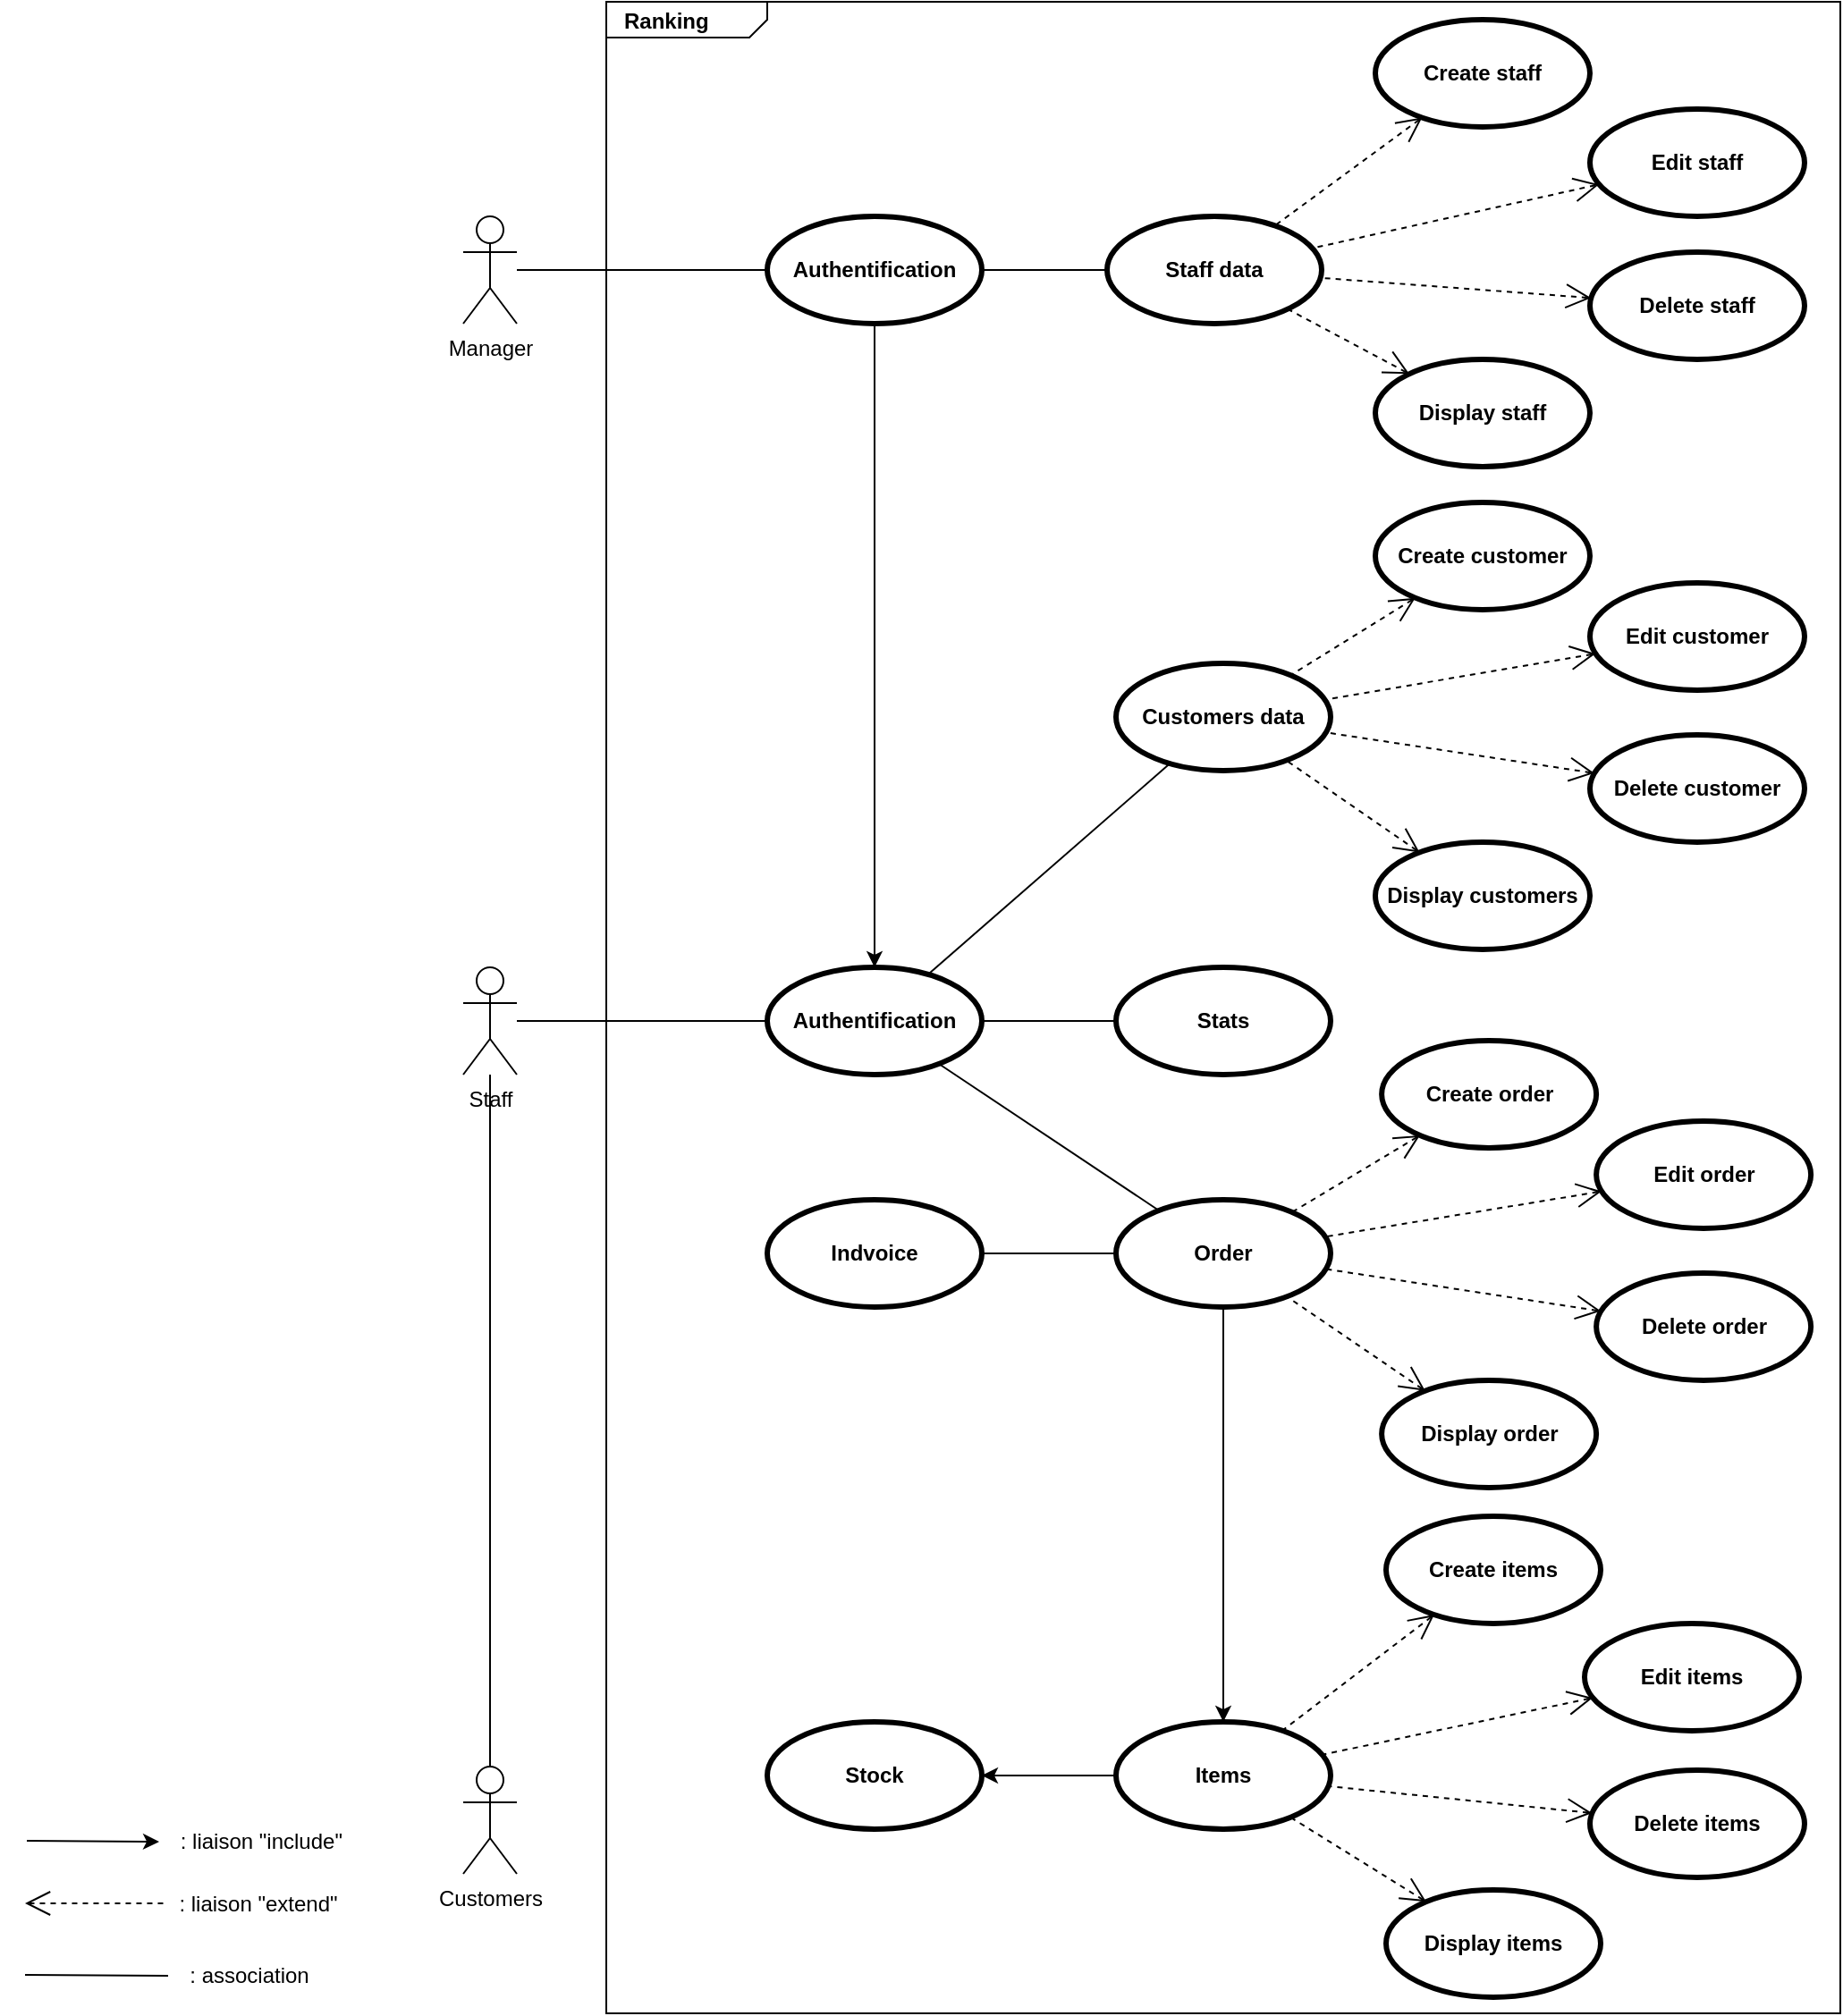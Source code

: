 <mxfile version="20.3.0" type="device" pages="5"><diagram id="yw_2JOUN2sELRxpjQE1k" name="Diag use case"><mxGraphModel dx="2048" dy="764" grid="0" gridSize="10" guides="1" tooltips="1" connect="1" arrows="1" fold="1" page="1" pageScale="1" pageWidth="827" pageHeight="1169" math="0" shadow="0"><root><mxCell id="0"/><mxCell id="1" parent="0"/><mxCell id="QHNm_jBr3AyCsfNkTOBc-62" value="&lt;p style=&quot;margin:0px;margin-top:4px;margin-left:10px;text-align:left;&quot;&gt;&lt;b&gt;Ranking&lt;/b&gt;&lt;/p&gt;" style="html=1;shape=mxgraph.sysml.package;html=1;overflow=fill;whiteSpace=wrap;fillColor=none;" parent="1" vertex="1"><mxGeometry x="120" y="40" width="690" height="1125" as="geometry"/></mxCell><mxCell id="3awYt7qKahZpabFdS9xT-6" value="Staff" style="shape=umlActor;html=1;verticalLabelPosition=bottom;verticalAlign=top;align=center;fillColor=none;" parent="1" vertex="1"><mxGeometry x="40" y="580" width="30" height="60" as="geometry"/></mxCell><mxCell id="3awYt7qKahZpabFdS9xT-10" value="Customers data" style="shape=ellipse;html=1;strokeWidth=3;fontStyle=1;whiteSpace=wrap;align=center;perimeter=ellipsePerimeter;fillColor=none;" parent="1" vertex="1"><mxGeometry x="405" y="410" width="120" height="60" as="geometry"/></mxCell><mxCell id="3awYt7qKahZpabFdS9xT-11" value="Order" style="shape=ellipse;html=1;strokeWidth=3;fontStyle=1;whiteSpace=wrap;align=center;perimeter=ellipsePerimeter;fillColor=none;" parent="1" vertex="1"><mxGeometry x="405" y="710" width="120" height="60" as="geometry"/></mxCell><mxCell id="GmJ6NvU2K9QCvQzde59w-1" value="Items" style="shape=ellipse;html=1;strokeWidth=3;fontStyle=1;whiteSpace=wrap;align=center;perimeter=ellipsePerimeter;fillColor=none;" parent="1" vertex="1"><mxGeometry x="405" y="1002" width="120" height="60" as="geometry"/></mxCell><mxCell id="GmJ6NvU2K9QCvQzde59w-2" value="Stock" style="shape=ellipse;html=1;strokeWidth=3;fontStyle=1;whiteSpace=wrap;align=center;perimeter=ellipsePerimeter;fillColor=none;" parent="1" vertex="1"><mxGeometry x="210" y="1002" width="120" height="60" as="geometry"/></mxCell><mxCell id="QHNm_jBr3AyCsfNkTOBc-1" value="Stats" style="shape=ellipse;html=1;strokeWidth=3;fontStyle=1;whiteSpace=wrap;align=center;perimeter=ellipsePerimeter;fillColor=none;" parent="1" vertex="1"><mxGeometry x="405" y="580" width="120" height="60" as="geometry"/></mxCell><mxCell id="QHNm_jBr3AyCsfNkTOBc-3" value="Edit customer" style="shape=ellipse;html=1;strokeWidth=3;fontStyle=1;whiteSpace=wrap;align=center;perimeter=ellipsePerimeter;fillColor=none;" parent="1" vertex="1"><mxGeometry x="670" y="365" width="120" height="60" as="geometry"/></mxCell><mxCell id="QHNm_jBr3AyCsfNkTOBc-4" value="Delete customer" style="shape=ellipse;html=1;strokeWidth=3;fontStyle=1;whiteSpace=wrap;align=center;perimeter=ellipsePerimeter;fillColor=none;" parent="1" vertex="1"><mxGeometry x="670" y="450" width="120" height="60" as="geometry"/></mxCell><mxCell id="QHNm_jBr3AyCsfNkTOBc-5" value="Display customers" style="shape=ellipse;html=1;strokeWidth=3;fontStyle=1;whiteSpace=wrap;align=center;perimeter=ellipsePerimeter;fillColor=none;" parent="1" vertex="1"><mxGeometry x="550" y="510" width="120" height="60" as="geometry"/></mxCell><mxCell id="QHNm_jBr3AyCsfNkTOBc-6" value="Create customer" style="shape=ellipse;html=1;strokeWidth=3;fontStyle=1;whiteSpace=wrap;align=center;perimeter=ellipsePerimeter;fillColor=none;" parent="1" vertex="1"><mxGeometry x="550" y="320" width="120" height="60" as="geometry"/></mxCell><mxCell id="QHNm_jBr3AyCsfNkTOBc-29" value="Delete staff" style="shape=ellipse;html=1;strokeWidth=3;fontStyle=1;whiteSpace=wrap;align=center;perimeter=ellipsePerimeter;fillColor=none;" parent="1" vertex="1"><mxGeometry x="670" y="180" width="120" height="60" as="geometry"/></mxCell><mxCell id="QHNm_jBr3AyCsfNkTOBc-30" value="Display staff" style="shape=ellipse;html=1;strokeWidth=3;fontStyle=1;whiteSpace=wrap;align=center;perimeter=ellipsePerimeter;fillColor=none;" parent="1" vertex="1"><mxGeometry x="550" y="240" width="120" height="60" as="geometry"/></mxCell><mxCell id="QHNm_jBr3AyCsfNkTOBc-36" value="Create staff" style="shape=ellipse;html=1;strokeWidth=3;fontStyle=1;whiteSpace=wrap;align=center;perimeter=ellipsePerimeter;fillColor=none;" parent="1" vertex="1"><mxGeometry x="550" y="50" width="120" height="60" as="geometry"/></mxCell><mxCell id="QHNm_jBr3AyCsfNkTOBc-37" value="Edit staff" style="shape=ellipse;html=1;strokeWidth=3;fontStyle=1;whiteSpace=wrap;align=center;perimeter=ellipsePerimeter;fillColor=none;" parent="1" vertex="1"><mxGeometry x="670" y="100" width="120" height="60" as="geometry"/></mxCell><mxCell id="QHNm_jBr3AyCsfNkTOBc-63" value="Customers" style="shape=umlActor;html=1;verticalLabelPosition=bottom;verticalAlign=top;align=center;fillColor=none;" parent="1" vertex="1"><mxGeometry x="40" y="1027" width="30" height="60" as="geometry"/></mxCell><mxCell id="QHNm_jBr3AyCsfNkTOBc-64" value="Manager" style="shape=umlActor;html=1;verticalLabelPosition=bottom;verticalAlign=top;align=center;fillColor=none;" parent="1" vertex="1"><mxGeometry x="40" y="160" width="30" height="60" as="geometry"/></mxCell><mxCell id="QHNm_jBr3AyCsfNkTOBc-70" value="&amp;nbsp;: liaison &quot;include&quot;" style="text;html=1;align=center;verticalAlign=middle;resizable=0;points=[];autosize=1;strokeColor=none;fillColor=none;" parent="1" vertex="1"><mxGeometry x="-135" y="1054" width="120" height="30" as="geometry"/></mxCell><mxCell id="QHNm_jBr3AyCsfNkTOBc-72" value=": liaison &quot;extend&quot;" style="text;html=1;align=center;verticalAlign=middle;resizable=0;points=[];autosize=1;strokeColor=none;fillColor=none;" parent="1" vertex="1"><mxGeometry x="-130" y="1089" width="110" height="30" as="geometry"/></mxCell><mxCell id="QHNm_jBr3AyCsfNkTOBc-74" value=": association" style="text;html=1;align=center;verticalAlign=middle;resizable=0;points=[];autosize=1;strokeColor=none;fillColor=none;" parent="1" vertex="1"><mxGeometry x="-125" y="1129" width="90" height="30" as="geometry"/></mxCell><mxCell id="QHNm_jBr3AyCsfNkTOBc-76" value="" style="edgeStyle=none;html=1;endArrow=none;verticalAlign=bottom;rounded=0;entryX=0.5;entryY=0;entryDx=0;entryDy=0;entryPerimeter=0;" parent="1" source="3awYt7qKahZpabFdS9xT-6" target="QHNm_jBr3AyCsfNkTOBc-63" edge="1"><mxGeometry width="160" relative="1" as="geometry"><mxPoint x="280" y="670" as="sourcePoint"/><mxPoint x="440" y="670" as="targetPoint"/></mxGeometry></mxCell><mxCell id="dh_8f2TWzx4MQD5-rCmJ-61" value="Staff data" style="shape=ellipse;html=1;strokeWidth=3;fontStyle=1;whiteSpace=wrap;align=center;perimeter=ellipsePerimeter;fillColor=none;" parent="1" vertex="1"><mxGeometry x="400" y="160" width="120" height="60" as="geometry"/></mxCell><mxCell id="dh_8f2TWzx4MQD5-rCmJ-74" value="Authentification" style="shape=ellipse;html=1;strokeWidth=3;fontStyle=1;whiteSpace=wrap;align=center;perimeter=ellipsePerimeter;fillColor=none;" parent="1" vertex="1"><mxGeometry x="210" y="160" width="120" height="60" as="geometry"/></mxCell><mxCell id="N8X6O2VftaK-CVxfIU2x-1" value="Authentification" style="shape=ellipse;html=1;strokeWidth=3;fontStyle=1;whiteSpace=wrap;align=center;perimeter=ellipsePerimeter;fillColor=none;" parent="1" vertex="1"><mxGeometry x="210" y="580" width="120" height="60" as="geometry"/></mxCell><mxCell id="Gk4l5Cw5bF9thVnNBr4x-1" value="" style="edgeStyle=none;html=1;endArrow=none;verticalAlign=bottom;rounded=0;" parent="1" source="3awYt7qKahZpabFdS9xT-6" target="N8X6O2VftaK-CVxfIU2x-1" edge="1"><mxGeometry width="160" relative="1" as="geometry"><mxPoint x="90" y="609.5" as="sourcePoint"/><mxPoint x="170" y="610" as="targetPoint"/></mxGeometry></mxCell><mxCell id="Gk4l5Cw5bF9thVnNBr4x-3" value="" style="edgeStyle=none;html=1;endArrow=none;verticalAlign=bottom;rounded=0;" parent="1" source="QHNm_jBr3AyCsfNkTOBc-64" target="dh_8f2TWzx4MQD5-rCmJ-74" edge="1"><mxGeometry width="160" relative="1" as="geometry"><mxPoint x="70" y="199.5" as="sourcePoint"/><mxPoint x="210" y="199.5" as="targetPoint"/></mxGeometry></mxCell><mxCell id="Gk4l5Cw5bF9thVnNBr4x-4" value="" style="edgeStyle=none;html=1;endArrow=none;verticalAlign=bottom;rounded=0;" parent="1" source="dh_8f2TWzx4MQD5-rCmJ-74" target="dh_8f2TWzx4MQD5-rCmJ-61" edge="1"><mxGeometry width="160" relative="1" as="geometry"><mxPoint x="274" y="290" as="sourcePoint"/><mxPoint x="414" y="290" as="targetPoint"/></mxGeometry></mxCell><mxCell id="Gk4l5Cw5bF9thVnNBr4x-5" value="" style="endArrow=none;html=1;" parent="1" source="N8X6O2VftaK-CVxfIU2x-1" target="3awYt7qKahZpabFdS9xT-10" edge="1"><mxGeometry width="50" height="50" relative="1" as="geometry"><mxPoint x="390" y="530" as="sourcePoint"/><mxPoint x="440" y="480" as="targetPoint"/></mxGeometry></mxCell><mxCell id="Gk4l5Cw5bF9thVnNBr4x-6" value="" style="endArrow=none;html=1;" parent="1" source="N8X6O2VftaK-CVxfIU2x-1" target="3awYt7qKahZpabFdS9xT-11" edge="1"><mxGeometry width="50" height="50" relative="1" as="geometry"><mxPoint x="390" y="530" as="sourcePoint"/><mxPoint x="440" y="480" as="targetPoint"/></mxGeometry></mxCell><mxCell id="Gk4l5Cw5bF9thVnNBr4x-7" value="" style="endArrow=none;html=1;" parent="1" source="N8X6O2VftaK-CVxfIU2x-1" target="QHNm_jBr3AyCsfNkTOBc-1" edge="1"><mxGeometry width="50" height="50" relative="1" as="geometry"><mxPoint x="340" y="620" as="sourcePoint"/><mxPoint x="420" y="620" as="targetPoint"/></mxGeometry></mxCell><mxCell id="FVKsl0ZaMmL86Kv6D8Qe-2" value="" style="edgeStyle=none;html=1;startArrow=open;endArrow=none;startSize=12;verticalAlign=bottom;dashed=1;labelBackgroundColor=none;rounded=0;" edge="1" parent="1"><mxGeometry width="160" relative="1" as="geometry"><mxPoint x="-205" y="1103.5" as="sourcePoint"/><mxPoint x="-125" y="1103.5" as="targetPoint"/></mxGeometry></mxCell><mxCell id="FVKsl0ZaMmL86Kv6D8Qe-3" value="" style="edgeStyle=none;html=1;endArrow=none;verticalAlign=bottom;rounded=0;" edge="1" parent="1"><mxGeometry width="160" relative="1" as="geometry"><mxPoint x="-205" y="1143.5" as="sourcePoint"/><mxPoint x="-125" y="1144" as="targetPoint"/></mxGeometry></mxCell><mxCell id="FVKsl0ZaMmL86Kv6D8Qe-4" value="" style="edgeStyle=none;html=1;startArrow=open;endArrow=none;startSize=12;verticalAlign=bottom;dashed=1;labelBackgroundColor=none;rounded=0;" edge="1" parent="1" source="QHNm_jBr3AyCsfNkTOBc-36" target="dh_8f2TWzx4MQD5-rCmJ-61"><mxGeometry x="-0.179" y="13" width="160" relative="1" as="geometry"><mxPoint x="423.808" y="128.429" as="sourcePoint"/><mxPoint x="506.19" y="67.997" as="targetPoint"/><mxPoint as="offset"/></mxGeometry></mxCell><mxCell id="FVKsl0ZaMmL86Kv6D8Qe-5" value="" style="edgeStyle=none;html=1;startArrow=open;endArrow=none;startSize=12;verticalAlign=bottom;dashed=1;labelBackgroundColor=none;rounded=0;" edge="1" parent="1" source="QHNm_jBr3AyCsfNkTOBc-37" target="dh_8f2TWzx4MQD5-rCmJ-61"><mxGeometry x="-0.179" y="13" width="160" relative="1" as="geometry"><mxPoint x="503.818" y="175.219" as="sourcePoint"/><mxPoint x="586.2" y="114.787" as="targetPoint"/><mxPoint as="offset"/></mxGeometry></mxCell><mxCell id="FVKsl0ZaMmL86Kv6D8Qe-6" value="" style="edgeStyle=none;html=1;startArrow=open;endArrow=none;startSize=12;verticalAlign=bottom;dashed=1;labelBackgroundColor=none;rounded=0;" edge="1" parent="1" source="QHNm_jBr3AyCsfNkTOBc-29" target="dh_8f2TWzx4MQD5-rCmJ-61"><mxGeometry x="-0.179" y="13" width="160" relative="1" as="geometry"><mxPoint x="513.818" y="185.219" as="sourcePoint"/><mxPoint x="596.2" y="124.787" as="targetPoint"/><mxPoint as="offset"/></mxGeometry></mxCell><mxCell id="FVKsl0ZaMmL86Kv6D8Qe-7" value="" style="edgeStyle=none;html=1;startArrow=open;endArrow=none;startSize=12;verticalAlign=bottom;dashed=1;labelBackgroundColor=none;rounded=0;" edge="1" parent="1" source="QHNm_jBr3AyCsfNkTOBc-30" target="dh_8f2TWzx4MQD5-rCmJ-61"><mxGeometry x="-0.179" y="13" width="160" relative="1" as="geometry"><mxPoint x="523.818" y="195.219" as="sourcePoint"/><mxPoint x="606.2" y="134.787" as="targetPoint"/><mxPoint as="offset"/></mxGeometry></mxCell><mxCell id="FVKsl0ZaMmL86Kv6D8Qe-8" value="" style="edgeStyle=none;html=1;startArrow=open;endArrow=none;startSize=12;verticalAlign=bottom;dashed=1;labelBackgroundColor=none;rounded=0;" edge="1" parent="1" source="QHNm_jBr3AyCsfNkTOBc-6" target="3awYt7qKahZpabFdS9xT-10"><mxGeometry x="-0.179" y="13" width="160" relative="1" as="geometry"><mxPoint x="533.818" y="205.219" as="sourcePoint"/><mxPoint x="616.2" y="144.787" as="targetPoint"/><mxPoint as="offset"/></mxGeometry></mxCell><mxCell id="FVKsl0ZaMmL86Kv6D8Qe-9" value="" style="edgeStyle=none;html=1;startArrow=open;endArrow=none;startSize=12;verticalAlign=bottom;dashed=1;labelBackgroundColor=none;rounded=0;" edge="1" parent="1" source="QHNm_jBr3AyCsfNkTOBc-3" target="3awYt7qKahZpabFdS9xT-10"><mxGeometry x="-0.179" y="13" width="160" relative="1" as="geometry"><mxPoint x="543.818" y="215.219" as="sourcePoint"/><mxPoint x="626.2" y="154.787" as="targetPoint"/><mxPoint as="offset"/></mxGeometry></mxCell><mxCell id="FVKsl0ZaMmL86Kv6D8Qe-10" value="" style="edgeStyle=none;html=1;startArrow=open;endArrow=none;startSize=12;verticalAlign=bottom;dashed=1;labelBackgroundColor=none;rounded=0;" edge="1" parent="1" source="QHNm_jBr3AyCsfNkTOBc-4" target="3awYt7qKahZpabFdS9xT-10"><mxGeometry x="-0.179" y="13" width="160" relative="1" as="geometry"><mxPoint x="553.818" y="225.219" as="sourcePoint"/><mxPoint x="636.2" y="164.787" as="targetPoint"/><mxPoint as="offset"/></mxGeometry></mxCell><mxCell id="FVKsl0ZaMmL86Kv6D8Qe-11" value="" style="edgeStyle=none;html=1;startArrow=open;endArrow=none;startSize=12;verticalAlign=bottom;dashed=1;labelBackgroundColor=none;rounded=0;" edge="1" parent="1" source="QHNm_jBr3AyCsfNkTOBc-5" target="3awYt7qKahZpabFdS9xT-10"><mxGeometry x="-0.179" y="13" width="160" relative="1" as="geometry"><mxPoint x="563.818" y="235.219" as="sourcePoint"/><mxPoint x="646.2" y="174.787" as="targetPoint"/><mxPoint as="offset"/></mxGeometry></mxCell><mxCell id="FVKsl0ZaMmL86Kv6D8Qe-12" value="" style="endArrow=classic;html=1;rounded=0;" edge="1" parent="1" source="3awYt7qKahZpabFdS9xT-11" target="GmJ6NvU2K9QCvQzde59w-1"><mxGeometry width="50" height="50" relative="1" as="geometry"><mxPoint x="352" y="568" as="sourcePoint"/><mxPoint x="402" y="518" as="targetPoint"/></mxGeometry></mxCell><mxCell id="FVKsl0ZaMmL86Kv6D8Qe-14" value="" style="endArrow=classic;html=1;rounded=0;" edge="1" parent="1" source="GmJ6NvU2K9QCvQzde59w-1" target="GmJ6NvU2K9QCvQzde59w-2"><mxGeometry width="50" height="50" relative="1" as="geometry"><mxPoint x="545" y="630" as="sourcePoint"/><mxPoint x="690" y="630" as="targetPoint"/></mxGeometry></mxCell><mxCell id="FVKsl0ZaMmL86Kv6D8Qe-15" value="" style="endArrow=classic;html=1;rounded=0;" edge="1" parent="1"><mxGeometry width="50" height="50" relative="1" as="geometry"><mxPoint x="-204" y="1068.5" as="sourcePoint"/><mxPoint x="-130" y="1069" as="targetPoint"/></mxGeometry></mxCell><mxCell id="FVKsl0ZaMmL86Kv6D8Qe-16" value="" style="endArrow=classic;html=1;rounded=0;" edge="1" parent="1" source="dh_8f2TWzx4MQD5-rCmJ-74" target="N8X6O2VftaK-CVxfIU2x-1"><mxGeometry width="50" height="50" relative="1" as="geometry"><mxPoint x="81" y="347" as="sourcePoint"/><mxPoint x="155" y="347.5" as="targetPoint"/></mxGeometry></mxCell><mxCell id="wZJX7rTxvO7lHkfpFzOY-1" value="Indvoice" style="shape=ellipse;html=1;strokeWidth=3;fontStyle=1;whiteSpace=wrap;align=center;perimeter=ellipsePerimeter;fillColor=none;" vertex="1" parent="1"><mxGeometry x="210" y="710" width="120" height="60" as="geometry"/></mxCell><mxCell id="wZJX7rTxvO7lHkfpFzOY-2" value="" style="endArrow=none;html=1;rounded=0;" edge="1" parent="1" source="wZJX7rTxvO7lHkfpFzOY-1" target="3awYt7qKahZpabFdS9xT-11"><mxGeometry width="50" height="50" relative="1" as="geometry"><mxPoint x="419" y="530" as="sourcePoint"/><mxPoint x="469" y="614" as="targetPoint"/></mxGeometry></mxCell><mxCell id="wZJX7rTxvO7lHkfpFzOY-12" value="Edit order" style="shape=ellipse;html=1;strokeWidth=3;fontStyle=1;whiteSpace=wrap;align=center;perimeter=ellipsePerimeter;fillColor=none;" vertex="1" parent="1"><mxGeometry x="673.56" y="666" width="120" height="60" as="geometry"/></mxCell><mxCell id="wZJX7rTxvO7lHkfpFzOY-13" value="Delete order" style="shape=ellipse;html=1;strokeWidth=3;fontStyle=1;whiteSpace=wrap;align=center;perimeter=ellipsePerimeter;fillColor=none;" vertex="1" parent="1"><mxGeometry x="673.56" y="751" width="120" height="60" as="geometry"/></mxCell><mxCell id="wZJX7rTxvO7lHkfpFzOY-14" value="Display order" style="shape=ellipse;html=1;strokeWidth=3;fontStyle=1;whiteSpace=wrap;align=center;perimeter=ellipsePerimeter;fillColor=none;" vertex="1" parent="1"><mxGeometry x="553.56" y="811" width="120" height="60" as="geometry"/></mxCell><mxCell id="wZJX7rTxvO7lHkfpFzOY-15" value="Create order" style="shape=ellipse;html=1;strokeWidth=3;fontStyle=1;whiteSpace=wrap;align=center;perimeter=ellipsePerimeter;fillColor=none;" vertex="1" parent="1"><mxGeometry x="553.56" y="621" width="120" height="60" as="geometry"/></mxCell><mxCell id="wZJX7rTxvO7lHkfpFzOY-16" value="" style="edgeStyle=none;html=1;startArrow=open;endArrow=none;startSize=12;verticalAlign=bottom;dashed=1;labelBackgroundColor=none;rounded=0;" edge="1" parent="1" source="wZJX7rTxvO7lHkfpFzOY-15" target="3awYt7qKahZpabFdS9xT-11"><mxGeometry x="-0.179" y="13" width="160" relative="1" as="geometry"><mxPoint x="537.378" y="506.219" as="sourcePoint"/><mxPoint x="506.303" y="717.679" as="targetPoint"/><mxPoint as="offset"/></mxGeometry></mxCell><mxCell id="wZJX7rTxvO7lHkfpFzOY-17" value="" style="edgeStyle=none;html=1;startArrow=open;endArrow=none;startSize=12;verticalAlign=bottom;dashed=1;labelBackgroundColor=none;rounded=0;" edge="1" parent="1" source="wZJX7rTxvO7lHkfpFzOY-12" target="3awYt7qKahZpabFdS9xT-11"><mxGeometry x="-0.179" y="13" width="160" relative="1" as="geometry"><mxPoint x="547.378" y="516.219" as="sourcePoint"/><mxPoint x="525.405" y="731.4" as="targetPoint"/><mxPoint as="offset"/></mxGeometry></mxCell><mxCell id="wZJX7rTxvO7lHkfpFzOY-18" value="" style="edgeStyle=none;html=1;startArrow=open;endArrow=none;startSize=12;verticalAlign=bottom;dashed=1;labelBackgroundColor=none;rounded=0;" edge="1" parent="1" source="wZJX7rTxvO7lHkfpFzOY-13" target="3awYt7qKahZpabFdS9xT-11"><mxGeometry x="-0.179" y="13" width="160" relative="1" as="geometry"><mxPoint x="557.378" y="526.219" as="sourcePoint"/><mxPoint x="526.134" y="749.444" as="targetPoint"/><mxPoint as="offset"/></mxGeometry></mxCell><mxCell id="wZJX7rTxvO7lHkfpFzOY-19" value="" style="edgeStyle=none;html=1;startArrow=open;endArrow=none;startSize=12;verticalAlign=bottom;dashed=1;labelBackgroundColor=none;rounded=0;" edge="1" parent="1" source="wZJX7rTxvO7lHkfpFzOY-14" target="3awYt7qKahZpabFdS9xT-11"><mxGeometry x="-0.179" y="13" width="160" relative="1" as="geometry"><mxPoint x="567.378" y="536.219" as="sourcePoint"/><mxPoint x="504.004" y="765.206" as="targetPoint"/><mxPoint as="offset"/></mxGeometry></mxCell><mxCell id="wZJX7rTxvO7lHkfpFzOY-20" value="Edit items" style="shape=ellipse;html=1;strokeWidth=3;fontStyle=1;whiteSpace=wrap;align=center;perimeter=ellipsePerimeter;fillColor=none;" vertex="1" parent="1"><mxGeometry x="667" y="947" width="120" height="60" as="geometry"/></mxCell><mxCell id="wZJX7rTxvO7lHkfpFzOY-21" value="Delete items" style="shape=ellipse;html=1;strokeWidth=3;fontStyle=1;whiteSpace=wrap;align=center;perimeter=ellipsePerimeter;fillColor=none;" vertex="1" parent="1"><mxGeometry x="670" y="1029" width="120" height="60" as="geometry"/></mxCell><mxCell id="wZJX7rTxvO7lHkfpFzOY-22" value="Display items" style="shape=ellipse;html=1;strokeWidth=3;fontStyle=1;whiteSpace=wrap;align=center;perimeter=ellipsePerimeter;fillColor=none;" vertex="1" parent="1"><mxGeometry x="556" y="1096" width="120" height="60" as="geometry"/></mxCell><mxCell id="wZJX7rTxvO7lHkfpFzOY-23" value="Create items" style="shape=ellipse;html=1;strokeWidth=3;fontStyle=1;whiteSpace=wrap;align=center;perimeter=ellipsePerimeter;fillColor=none;" vertex="1" parent="1"><mxGeometry x="556" y="887" width="120" height="60" as="geometry"/></mxCell><mxCell id="wZJX7rTxvO7lHkfpFzOY-24" value="" style="edgeStyle=none;html=1;startArrow=open;endArrow=none;startSize=12;verticalAlign=bottom;dashed=1;labelBackgroundColor=none;rounded=0;" edge="1" parent="1" source="wZJX7rTxvO7lHkfpFzOY-23" target="GmJ6NvU2K9QCvQzde59w-1"><mxGeometry x="-0.179" y="13" width="160" relative="1" as="geometry"><mxPoint x="533.818" y="822.219" as="sourcePoint"/><mxPoint x="502.743" y="1033.679" as="targetPoint"/><mxPoint as="offset"/></mxGeometry></mxCell><mxCell id="wZJX7rTxvO7lHkfpFzOY-25" value="" style="edgeStyle=none;html=1;startArrow=open;endArrow=none;startSize=12;verticalAlign=bottom;dashed=1;labelBackgroundColor=none;rounded=0;" edge="1" parent="1" source="wZJX7rTxvO7lHkfpFzOY-20" target="GmJ6NvU2K9QCvQzde59w-1"><mxGeometry x="-0.179" y="13" width="160" relative="1" as="geometry"><mxPoint x="543.818" y="832.219" as="sourcePoint"/><mxPoint x="521.845" y="1047.4" as="targetPoint"/><mxPoint as="offset"/></mxGeometry></mxCell><mxCell id="wZJX7rTxvO7lHkfpFzOY-26" value="" style="edgeStyle=none;html=1;startArrow=open;endArrow=none;startSize=12;verticalAlign=bottom;dashed=1;labelBackgroundColor=none;rounded=0;" edge="1" parent="1" source="wZJX7rTxvO7lHkfpFzOY-21" target="GmJ6NvU2K9QCvQzde59w-1"><mxGeometry x="-0.179" y="13" width="160" relative="1" as="geometry"><mxPoint x="553.818" y="842.219" as="sourcePoint"/><mxPoint x="522.574" y="1065.444" as="targetPoint"/><mxPoint as="offset"/></mxGeometry></mxCell><mxCell id="wZJX7rTxvO7lHkfpFzOY-27" value="" style="edgeStyle=none;html=1;startArrow=open;endArrow=none;startSize=12;verticalAlign=bottom;dashed=1;labelBackgroundColor=none;rounded=0;" edge="1" parent="1" source="wZJX7rTxvO7lHkfpFzOY-22" target="GmJ6NvU2K9QCvQzde59w-1"><mxGeometry x="-0.179" y="13" width="160" relative="1" as="geometry"><mxPoint x="563.818" y="852.219" as="sourcePoint"/><mxPoint x="500.444" y="1081.206" as="targetPoint"/><mxPoint as="offset"/></mxGeometry></mxCell></root></mxGraphModel></diagram><diagram id="9SzkXUUQq0qsE2Vf529B" name="diag séquence personnel create"><mxGraphModel dx="1038" dy="649" grid="0" gridSize="10" guides="1" tooltips="1" connect="1" arrows="1" fold="1" page="1" pageScale="1" pageWidth="827" pageHeight="1169" math="0" shadow="0"><root><mxCell id="0"/><mxCell id="1" parent="0"/><mxCell id="KF-aoJt0ZhHoaWZpLH3x-1" value="&lt;p style=&quot;margin:0px;margin-top:4px;margin-left:7px;text-align:left;&quot;&gt;&lt;b&gt;alt&lt;/b&gt;&lt;/p&gt;" style="html=1;shape=mxgraph.sysml.package;overflow=fill;labelX=34.4;strokeWidth=2;align=center;fillColor=none;" parent="1" vertex="1"><mxGeometry x="70" y="180" width="500" height="310" as="geometry"/></mxCell><mxCell id="z8kgbv1pqhloukU-Y6QI-2" value="&lt;p style=&quot;margin:13px;&quot;&gt;&lt;b&gt;&lt;i&gt;Manager&lt;/i&gt;&lt;/b&gt;&lt;/p&gt;" style="shape=rect;html=1;overflow=fill;whiteSpace=wrap;align=center;fillColor=none;" parent="1" vertex="1"><mxGeometry x="70" y="110" width="80" height="40" as="geometry"/></mxCell><mxCell id="z8kgbv1pqhloukU-Y6QI-3" value="" style="shape=umlActor;html=1;verticalLabelPosition=bottom;verticalAlign=top;align=center;fillColor=none;" parent="1" vertex="1"><mxGeometry x="95" y="50" width="30" height="60" as="geometry"/></mxCell><mxCell id="z8kgbv1pqhloukU-Y6QI-4" value="&lt;p style=&quot;margin:13px;&quot;&gt;&lt;b&gt;&lt;i&gt;Interface&lt;/i&gt;&lt;/b&gt;&lt;/p&gt;" style="shape=rect;html=1;overflow=fill;whiteSpace=wrap;align=center;fillColor=none;" parent="1" vertex="1"><mxGeometry x="210" y="110" width="80" height="40" as="geometry"/></mxCell><mxCell id="z8kgbv1pqhloukU-Y6QI-5" value="&lt;p style=&quot;margin:13px;&quot;&gt;&lt;b&gt;&lt;i&gt;Controller&lt;/i&gt;&lt;/b&gt;&lt;/p&gt;" style="shape=rect;html=1;overflow=fill;whiteSpace=wrap;align=center;fillColor=none;" parent="1" vertex="1"><mxGeometry x="350" y="110" width="80" height="40" as="geometry"/></mxCell><mxCell id="z8kgbv1pqhloukU-Y6QI-6" value="" style="endArrow=none;dashed=1;html=1;rounded=0;entryX=0.5;entryY=1;entryDx=0;entryDy=0;" parent="1" target="z8kgbv1pqhloukU-Y6QI-2" edge="1"><mxGeometry width="50" height="50" relative="1" as="geometry"><mxPoint x="110" y="506" as="sourcePoint"/><mxPoint x="440" y="260" as="targetPoint"/></mxGeometry></mxCell><mxCell id="z8kgbv1pqhloukU-Y6QI-7" value="" style="endArrow=none;dashed=1;html=1;rounded=0;entryX=0.5;entryY=1;entryDx=0;entryDy=0;startArrow=none;" parent="1" edge="1"><mxGeometry width="50" height="50" relative="1" as="geometry"><mxPoint x="250" y="504" as="sourcePoint"/><mxPoint x="249.66" y="150" as="targetPoint"/></mxGeometry></mxCell><mxCell id="z8kgbv1pqhloukU-Y6QI-8" value="" style="endArrow=none;dashed=1;html=1;rounded=0;entryX=0.5;entryY=1;entryDx=0;entryDy=0;" parent="1" edge="1"><mxGeometry width="50" height="50" relative="1" as="geometry"><mxPoint x="390" y="507" as="sourcePoint"/><mxPoint x="389.66" y="150" as="targetPoint"/></mxGeometry></mxCell><mxCell id="z8kgbv1pqhloukU-Y6QI-9" value="" style="rounded=0;whiteSpace=wrap;html=1;fillColor=default;" parent="1" vertex="1"><mxGeometry x="100" y="200" width="20" height="280" as="geometry"/></mxCell><mxCell id="z8kgbv1pqhloukU-Y6QI-10" value="" style="rounded=0;whiteSpace=wrap;html=1;fillColor=default;" parent="1" vertex="1"><mxGeometry x="240" y="200" width="20" height="280" as="geometry"/></mxCell><mxCell id="z8kgbv1pqhloukU-Y6QI-11" value="" style="endArrow=none;dashed=1;html=1;rounded=0;entryX=0.5;entryY=1;entryDx=0;entryDy=0;exitX=0.383;exitY=0.999;exitDx=0;exitDy=0;exitPerimeter=0;" parent="1" target="z8kgbv1pqhloukU-Y6QI-10" edge="1"><mxGeometry width="50" height="50" relative="1" as="geometry"><mxPoint x="250.65" y="489.67" as="sourcePoint"/><mxPoint x="249.66" y="150" as="targetPoint"/></mxGeometry></mxCell><mxCell id="z8kgbv1pqhloukU-Y6QI-12" value="" style="rounded=0;whiteSpace=wrap;html=1;fillColor=default;" parent="1" vertex="1"><mxGeometry x="380" y="200" width="20" height="280" as="geometry"/></mxCell><mxCell id="z8kgbv1pqhloukU-Y6QI-13" value="" style="endArrow=classic;html=1;rounded=0;" parent="1" edge="1"><mxGeometry width="50" height="50" relative="1" as="geometry"><mxPoint x="120" y="218" as="sourcePoint"/><mxPoint x="240" y="218" as="targetPoint"/></mxGeometry></mxCell><mxCell id="z8kgbv1pqhloukU-Y6QI-14" value="authentification" style="text;html=1;align=center;verticalAlign=middle;resizable=0;points=[];autosize=1;strokeColor=none;fillColor=none;" parent="1" vertex="1"><mxGeometry x="130" y="195" width="100" height="20" as="geometry"/></mxCell><mxCell id="z8kgbv1pqhloukU-Y6QI-15" value="" style="edgeStyle=none;html=1;endSize=12;endArrow=block;endFill=0;dashed=1;rounded=0;exitX=-0.02;exitY=0.163;exitDx=0;exitDy=0;exitPerimeter=0;" parent="1" edge="1"><mxGeometry width="160" relative="1" as="geometry"><mxPoint x="239.6" y="459" as="sourcePoint"/><mxPoint x="120" y="459.1" as="targetPoint"/></mxGeometry></mxCell><mxCell id="z8kgbv1pqhloukU-Y6QI-16" value="validation of creation" style="text;html=1;align=center;verticalAlign=middle;resizable=0;points=[];autosize=1;strokeColor=none;fillColor=none;" parent="1" vertex="1"><mxGeometry x="115" y="430" width="130" height="20" as="geometry"/></mxCell><mxCell id="z8kgbv1pqhloukU-Y6QI-17" value="" style="endArrow=classic;html=1;rounded=0;exitX=1.1;exitY=0.035;exitDx=0;exitDy=0;exitPerimeter=0;entryX=0.02;entryY=0.035;entryDx=0;entryDy=0;entryPerimeter=0;" parent="1" edge="1"><mxGeometry width="50" height="50" relative="1" as="geometry"><mxPoint x="401.6" y="248" as="sourcePoint"/><mxPoint x="520" y="248" as="targetPoint"/></mxGeometry></mxCell><mxCell id="z8kgbv1pqhloukU-Y6QI-18" value="createStaff();" style="text;html=1;align=center;verticalAlign=middle;resizable=0;points=[];autosize=1;strokeColor=none;fillColor=none;" parent="1" vertex="1"><mxGeometry x="410" y="220" width="90" height="30" as="geometry"/></mxCell><mxCell id="z8kgbv1pqhloukU-Y6QI-20" value="" style="edgeStyle=none;html=1;endSize=12;endArrow=block;endFill=0;dashed=1;rounded=0;exitX=-0.02;exitY=0.163;exitDx=0;exitDy=0;exitPerimeter=0;" parent="1" edge="1"><mxGeometry width="160" relative="1" as="geometry"><mxPoint x="379.6" y="423" as="sourcePoint"/><mxPoint x="260" y="423.1" as="targetPoint"/></mxGeometry></mxCell><mxCell id="z8kgbv1pqhloukU-Y6QI-22" value="&lt;p style=&quot;margin:13px;&quot;&gt;&lt;b&gt;&lt;i&gt;BDD&lt;/i&gt;&lt;/b&gt;&lt;/p&gt;" style="shape=rect;html=1;overflow=fill;whiteSpace=wrap;align=center;fillColor=none;" parent="1" vertex="1"><mxGeometry x="490" y="110" width="80" height="40" as="geometry"/></mxCell><mxCell id="z8kgbv1pqhloukU-Y6QI-23" value="" style="endArrow=none;dashed=1;html=1;rounded=0;entryX=0.5;entryY=1;entryDx=0;entryDy=0;" parent="1" edge="1"><mxGeometry width="50" height="50" relative="1" as="geometry"><mxPoint x="532" y="507" as="sourcePoint"/><mxPoint x="529.66" y="150" as="targetPoint"/></mxGeometry></mxCell><mxCell id="z8kgbv1pqhloukU-Y6QI-24" value="" style="rounded=0;whiteSpace=wrap;html=1;fillColor=default;" parent="1" vertex="1"><mxGeometry x="520" y="200" width="20" height="110" as="geometry"/></mxCell><mxCell id="z8kgbv1pqhloukU-Y6QI-26" value="" style="edgeStyle=none;html=1;endSize=12;endArrow=block;endFill=0;dashed=1;rounded=0;exitX=-0.02;exitY=0.163;exitDx=0;exitDy=0;exitPerimeter=0;" parent="1" edge="1"><mxGeometry width="160" relative="1" as="geometry"><mxPoint x="520.0" y="300" as="sourcePoint"/><mxPoint x="400.4" y="300.1" as="targetPoint"/></mxGeometry></mxCell><mxCell id="z8kgbv1pqhloukU-Y6QI-27" value="update view" style="text;html=1;align=center;verticalAlign=middle;resizable=0;points=[];autosize=1;strokeColor=none;fillColor=none;" parent="1" vertex="1"><mxGeometry x="284" y="397" width="82" height="26" as="geometry"/></mxCell><mxCell id="z8kgbv1pqhloukU-Y6QI-28" value="" style="rounded=0;whiteSpace=wrap;html=1;fillColor=default;" parent="1" vertex="1"><mxGeometry x="390" y="360" width="20" height="30" as="geometry"/></mxCell><mxCell id="z8kgbv1pqhloukU-Y6QI-29" value="" style="endArrow=classic;html=1;rounded=0;exitX=1;exitY=0.25;exitDx=0;exitDy=0;edgeStyle=orthogonalEdgeStyle;entryX=1;entryY=0.75;entryDx=0;entryDy=0;" parent="1" edge="1"><mxGeometry width="50" height="50" relative="1" as="geometry"><mxPoint x="410" y="367.5" as="sourcePoint"/><mxPoint x="410" y="382.5" as="targetPoint"/><Array as="points"><mxPoint x="430" y="368"/><mxPoint x="430" y="383"/></Array></mxGeometry></mxCell><mxCell id="z8kgbv1pqhloukU-Y6QI-30" value="Validate" style="text;html=1;align=center;verticalAlign=middle;resizable=0;points=[];autosize=1;strokeColor=none;fillColor=none;" parent="1" vertex="1"><mxGeometry x="425" y="360" width="70" height="30" as="geometry"/></mxCell><mxCell id="nBmRKQCajf0EC_qmGQJC-2" value="" style="endArrow=classic;html=1;" parent="1" edge="1"><mxGeometry relative="1" as="geometry"><mxPoint x="262" y="230" as="sourcePoint"/><mxPoint x="379" y="230" as="targetPoint"/></mxGeometry></mxCell><mxCell id="nBmRKQCajf0EC_qmGQJC-3" value="check();" style="edgeLabel;resizable=0;html=1;align=center;verticalAlign=middle;" parent="nBmRKQCajf0EC_qmGQJC-2" connectable="0" vertex="1"><mxGeometry relative="1" as="geometry"><mxPoint x="-1" y="-10" as="offset"/></mxGeometry></mxCell></root></mxGraphModel></diagram><diagram name="diag séquence personnel modify" id="Wh5UHaIl6lyUIYbyYcv8"><mxGraphModel dx="1038" dy="649" grid="0" gridSize="10" guides="1" tooltips="1" connect="1" arrows="1" fold="1" page="1" pageScale="1" pageWidth="827" pageHeight="1169" math="0" shadow="0"><root><mxCell id="dOU7abhV9AMvf6N2a-eF-0"/><mxCell id="dOU7abhV9AMvf6N2a-eF-1" parent="dOU7abhV9AMvf6N2a-eF-0"/><mxCell id="jzPsMByypjMxOvHAhL_L-5" value="&lt;p style=&quot;margin:0px;margin-top:4px;margin-left:7px;text-align:left;&quot;&gt;&lt;b&gt;alt&lt;/b&gt;&lt;/p&gt;" style="html=1;shape=mxgraph.sysml.package;overflow=fill;labelX=34.4;strokeWidth=2;align=center;fillColor=none;" parent="dOU7abhV9AMvf6N2a-eF-1" vertex="1"><mxGeometry x="70" y="180" width="500" height="310" as="geometry"/></mxCell><mxCell id="gnsx1LVPLH3RXme08SIf-1" value="&lt;p style=&quot;margin:13px;&quot;&gt;&lt;b&gt;&lt;i&gt;Manager&lt;/i&gt;&lt;/b&gt;&lt;/p&gt;" style="shape=rect;html=1;overflow=fill;whiteSpace=wrap;align=center;fillColor=none;" parent="dOU7abhV9AMvf6N2a-eF-1" vertex="1"><mxGeometry x="70" y="110" width="80" height="40" as="geometry"/></mxCell><mxCell id="gnsx1LVPLH3RXme08SIf-2" value="" style="shape=umlActor;html=1;verticalLabelPosition=bottom;verticalAlign=top;align=center;fillColor=none;" parent="dOU7abhV9AMvf6N2a-eF-1" vertex="1"><mxGeometry x="95" y="50" width="30" height="60" as="geometry"/></mxCell><mxCell id="gnsx1LVPLH3RXme08SIf-3" value="&lt;p style=&quot;margin:13px;&quot;&gt;&lt;b&gt;&lt;i&gt;Interface&lt;/i&gt;&lt;/b&gt;&lt;/p&gt;" style="shape=rect;html=1;overflow=fill;whiteSpace=wrap;align=center;fillColor=none;" parent="dOU7abhV9AMvf6N2a-eF-1" vertex="1"><mxGeometry x="210" y="110" width="80" height="40" as="geometry"/></mxCell><mxCell id="gnsx1LVPLH3RXme08SIf-4" value="&lt;p style=&quot;margin:13px;&quot;&gt;&lt;b&gt;&lt;i&gt;Controller&lt;/i&gt;&lt;/b&gt;&lt;/p&gt;" style="shape=rect;html=1;overflow=fill;whiteSpace=wrap;align=center;fillColor=none;" parent="dOU7abhV9AMvf6N2a-eF-1" vertex="1"><mxGeometry x="350" y="110" width="80" height="40" as="geometry"/></mxCell><mxCell id="gnsx1LVPLH3RXme08SIf-5" value="" style="endArrow=none;dashed=1;html=1;rounded=0;entryX=0.5;entryY=1;entryDx=0;entryDy=0;" parent="dOU7abhV9AMvf6N2a-eF-1" target="gnsx1LVPLH3RXme08SIf-1" edge="1"><mxGeometry width="50" height="50" relative="1" as="geometry"><mxPoint x="110" y="507" as="sourcePoint"/><mxPoint x="440" y="260" as="targetPoint"/></mxGeometry></mxCell><mxCell id="gnsx1LVPLH3RXme08SIf-6" value="" style="endArrow=none;dashed=1;html=1;rounded=0;entryX=0.5;entryY=1;entryDx=0;entryDy=0;startArrow=none;" parent="dOU7abhV9AMvf6N2a-eF-1" edge="1"><mxGeometry width="50" height="50" relative="1" as="geometry"><mxPoint x="250" y="505" as="sourcePoint"/><mxPoint x="249.66" y="150" as="targetPoint"/></mxGeometry></mxCell><mxCell id="gnsx1LVPLH3RXme08SIf-7" value="" style="endArrow=none;dashed=1;html=1;rounded=0;entryX=0.5;entryY=1;entryDx=0;entryDy=0;" parent="dOU7abhV9AMvf6N2a-eF-1" edge="1"><mxGeometry width="50" height="50" relative="1" as="geometry"><mxPoint x="390" y="503" as="sourcePoint"/><mxPoint x="389.66" y="150" as="targetPoint"/></mxGeometry></mxCell><mxCell id="gnsx1LVPLH3RXme08SIf-8" value="" style="rounded=0;whiteSpace=wrap;html=1;fillColor=default;" parent="dOU7abhV9AMvf6N2a-eF-1" vertex="1"><mxGeometry x="100" y="200" width="20" height="280" as="geometry"/></mxCell><mxCell id="gnsx1LVPLH3RXme08SIf-9" value="" style="rounded=0;whiteSpace=wrap;html=1;fillColor=default;" parent="dOU7abhV9AMvf6N2a-eF-1" vertex="1"><mxGeometry x="240" y="200" width="20" height="280" as="geometry"/></mxCell><mxCell id="gnsx1LVPLH3RXme08SIf-10" value="" style="endArrow=none;dashed=1;html=1;rounded=0;entryX=0.5;entryY=1;entryDx=0;entryDy=0;exitX=0.383;exitY=0.999;exitDx=0;exitDy=0;exitPerimeter=0;" parent="dOU7abhV9AMvf6N2a-eF-1" target="gnsx1LVPLH3RXme08SIf-9" edge="1"><mxGeometry width="50" height="50" relative="1" as="geometry"><mxPoint x="250.65" y="489.67" as="sourcePoint"/><mxPoint x="249.66" y="150" as="targetPoint"/></mxGeometry></mxCell><mxCell id="gnsx1LVPLH3RXme08SIf-11" value="" style="rounded=0;whiteSpace=wrap;html=1;fillColor=default;" parent="dOU7abhV9AMvf6N2a-eF-1" vertex="1"><mxGeometry x="380" y="200" width="20" height="280" as="geometry"/></mxCell><mxCell id="gnsx1LVPLH3RXme08SIf-12" value="" style="endArrow=classic;html=1;rounded=0;" parent="dOU7abhV9AMvf6N2a-eF-1" edge="1"><mxGeometry width="50" height="50" relative="1" as="geometry"><mxPoint x="120" y="218" as="sourcePoint"/><mxPoint x="240" y="218" as="targetPoint"/></mxGeometry></mxCell><mxCell id="gnsx1LVPLH3RXme08SIf-13" value="authentification" style="text;html=1;align=center;verticalAlign=middle;resizable=0;points=[];autosize=1;strokeColor=none;fillColor=none;" parent="dOU7abhV9AMvf6N2a-eF-1" vertex="1"><mxGeometry x="125" y="200" width="100" height="20" as="geometry"/></mxCell><mxCell id="gnsx1LVPLH3RXme08SIf-14" value="" style="edgeStyle=none;html=1;endSize=12;endArrow=block;endFill=0;dashed=1;rounded=0;exitX=-0.02;exitY=0.163;exitDx=0;exitDy=0;exitPerimeter=0;" parent="dOU7abhV9AMvf6N2a-eF-1" edge="1"><mxGeometry width="160" relative="1" as="geometry"><mxPoint x="239.6" y="459" as="sourcePoint"/><mxPoint x="120" y="459.1" as="targetPoint"/></mxGeometry></mxCell><mxCell id="gnsx1LVPLH3RXme08SIf-15" value="validation of edit" style="text;html=1;align=center;verticalAlign=middle;resizable=0;points=[];autosize=1;strokeColor=none;fillColor=none;" parent="dOU7abhV9AMvf6N2a-eF-1" vertex="1"><mxGeometry x="128" y="437" width="105" height="26" as="geometry"/></mxCell><mxCell id="gnsx1LVPLH3RXme08SIf-16" value="" style="endArrow=classic;html=1;rounded=0;exitX=1.1;exitY=0.035;exitDx=0;exitDy=0;exitPerimeter=0;entryX=0.02;entryY=0.035;entryDx=0;entryDy=0;entryPerimeter=0;" parent="dOU7abhV9AMvf6N2a-eF-1" edge="1"><mxGeometry width="50" height="50" relative="1" as="geometry"><mxPoint x="401.6" y="248" as="sourcePoint"/><mxPoint x="520" y="248" as="targetPoint"/></mxGeometry></mxCell><mxCell id="gnsx1LVPLH3RXme08SIf-17" value="editStaff();" style="text;html=1;align=center;verticalAlign=middle;resizable=0;points=[];autosize=1;strokeColor=none;fillColor=none;" parent="dOU7abhV9AMvf6N2a-eF-1" vertex="1"><mxGeometry x="415" y="225" width="80" height="30" as="geometry"/></mxCell><mxCell id="gnsx1LVPLH3RXme08SIf-18" value="" style="endArrow=classic;html=1;rounded=0;exitX=1.1;exitY=0.035;exitDx=0;exitDy=0;exitPerimeter=0;entryX=0.02;entryY=0.035;entryDx=0;entryDy=0;entryPerimeter=0;" parent="dOU7abhV9AMvf6N2a-eF-1" edge="1"><mxGeometry width="50" height="50" relative="1" as="geometry"><mxPoint x="261.6" y="240" as="sourcePoint"/><mxPoint x="380" y="240" as="targetPoint"/></mxGeometry></mxCell><mxCell id="gnsx1LVPLH3RXme08SIf-19" value="" style="edgeStyle=none;html=1;endSize=12;endArrow=block;endFill=0;dashed=1;rounded=0;exitX=-0.02;exitY=0.163;exitDx=0;exitDy=0;exitPerimeter=0;" parent="dOU7abhV9AMvf6N2a-eF-1" edge="1"><mxGeometry width="160" relative="1" as="geometry"><mxPoint x="379.6" y="423" as="sourcePoint"/><mxPoint x="260" y="423.1" as="targetPoint"/></mxGeometry></mxCell><mxCell id="gnsx1LVPLH3RXme08SIf-21" value="&lt;p style=&quot;margin:13px;&quot;&gt;&lt;b&gt;&lt;i&gt;BDD&lt;/i&gt;&lt;/b&gt;&lt;/p&gt;" style="shape=rect;html=1;overflow=fill;whiteSpace=wrap;align=center;fillColor=none;" parent="dOU7abhV9AMvf6N2a-eF-1" vertex="1"><mxGeometry x="490" y="110" width="80" height="40" as="geometry"/></mxCell><mxCell id="gnsx1LVPLH3RXme08SIf-22" value="" style="endArrow=none;dashed=1;html=1;rounded=0;entryX=0.5;entryY=1;entryDx=0;entryDy=0;" parent="dOU7abhV9AMvf6N2a-eF-1" edge="1"><mxGeometry width="50" height="50" relative="1" as="geometry"><mxPoint x="532" y="506" as="sourcePoint"/><mxPoint x="529.66" y="150" as="targetPoint"/></mxGeometry></mxCell><mxCell id="gnsx1LVPLH3RXme08SIf-23" value="" style="rounded=0;whiteSpace=wrap;html=1;fillColor=default;" parent="dOU7abhV9AMvf6N2a-eF-1" vertex="1"><mxGeometry x="520" y="200" width="20" height="110" as="geometry"/></mxCell><mxCell id="gnsx1LVPLH3RXme08SIf-24" value="check();" style="text;html=1;align=center;verticalAlign=middle;resizable=0;points=[];autosize=1;strokeColor=none;fillColor=none;" parent="dOU7abhV9AMvf6N2a-eF-1" vertex="1"><mxGeometry x="290" y="220" width="60" height="20" as="geometry"/></mxCell><mxCell id="gnsx1LVPLH3RXme08SIf-25" value="" style="edgeStyle=none;html=1;endSize=12;endArrow=block;endFill=0;dashed=1;rounded=0;exitX=-0.02;exitY=0.163;exitDx=0;exitDy=0;exitPerimeter=0;" parent="dOU7abhV9AMvf6N2a-eF-1" edge="1"><mxGeometry width="160" relative="1" as="geometry"><mxPoint x="520.6" y="290" as="sourcePoint"/><mxPoint x="401" y="290.1" as="targetPoint"/></mxGeometry></mxCell><mxCell id="gnsx1LVPLH3RXme08SIf-26" value="update view" style="text;html=1;align=center;verticalAlign=middle;resizable=0;points=[];autosize=1;strokeColor=none;fillColor=none;" parent="dOU7abhV9AMvf6N2a-eF-1" vertex="1"><mxGeometry x="275" y="395" width="90" height="30" as="geometry"/></mxCell><mxCell id="gnsx1LVPLH3RXme08SIf-27" value="" style="rounded=0;whiteSpace=wrap;html=1;fillColor=default;" parent="dOU7abhV9AMvf6N2a-eF-1" vertex="1"><mxGeometry x="390" y="360" width="20" height="30" as="geometry"/></mxCell><mxCell id="gnsx1LVPLH3RXme08SIf-28" value="" style="endArrow=classic;html=1;rounded=0;exitX=1;exitY=0.25;exitDx=0;exitDy=0;edgeStyle=orthogonalEdgeStyle;entryX=1;entryY=0.75;entryDx=0;entryDy=0;" parent="dOU7abhV9AMvf6N2a-eF-1" edge="1"><mxGeometry width="50" height="50" relative="1" as="geometry"><mxPoint x="410" y="367.5" as="sourcePoint"/><mxPoint x="410" y="382.5" as="targetPoint"/><Array as="points"><mxPoint x="430" y="368"/><mxPoint x="430" y="383"/></Array></mxGeometry></mxCell><mxCell id="gnsx1LVPLH3RXme08SIf-29" value="Validate" style="text;html=1;align=center;verticalAlign=middle;resizable=0;points=[];autosize=1;strokeColor=none;fillColor=none;" parent="dOU7abhV9AMvf6N2a-eF-1" vertex="1"><mxGeometry x="425" y="360" width="70" height="30" as="geometry"/></mxCell></root></mxGraphModel></diagram><diagram name="diag séquence personnel delete" id="3CitI8RzUIEWS3wNZ79o"><mxGraphModel dx="1038" dy="649" grid="0" gridSize="10" guides="1" tooltips="1" connect="1" arrows="1" fold="1" page="1" pageScale="1" pageWidth="827" pageHeight="1169" math="0" shadow="0"><root><mxCell id="UHjGbQghRBufcaHmYIZM-0"/><mxCell id="UHjGbQghRBufcaHmYIZM-1" parent="UHjGbQghRBufcaHmYIZM-0"/><mxCell id="20QaOgTy2LH_h8NMuvaz-0" value="&lt;p style=&quot;margin:0px;margin-top:4px;margin-left:7px;text-align:left;&quot;&gt;&lt;b&gt;alt&lt;/b&gt;&lt;/p&gt;" style="html=1;shape=mxgraph.sysml.package;overflow=fill;labelX=34.4;strokeWidth=2;align=center;fillColor=none;" parent="UHjGbQghRBufcaHmYIZM-1" vertex="1"><mxGeometry x="70" y="180" width="500" height="310" as="geometry"/></mxCell><mxCell id="UHjGbQghRBufcaHmYIZM-3" value="&lt;p style=&quot;margin:13px;&quot;&gt;&lt;b&gt;&lt;i&gt;Manager&lt;/i&gt;&lt;/b&gt;&lt;/p&gt;" style="shape=rect;html=1;overflow=fill;whiteSpace=wrap;align=center;fillColor=none;" parent="UHjGbQghRBufcaHmYIZM-1" vertex="1"><mxGeometry x="70" y="110" width="80" height="40" as="geometry"/></mxCell><mxCell id="UHjGbQghRBufcaHmYIZM-4" value="" style="shape=umlActor;html=1;verticalLabelPosition=bottom;verticalAlign=top;align=center;fillColor=none;" parent="UHjGbQghRBufcaHmYIZM-1" vertex="1"><mxGeometry x="95" y="50" width="30" height="60" as="geometry"/></mxCell><mxCell id="UHjGbQghRBufcaHmYIZM-5" value="&lt;p style=&quot;margin:13px;&quot;&gt;&lt;b&gt;&lt;i&gt;Interface&lt;/i&gt;&lt;/b&gt;&lt;/p&gt;" style="shape=rect;html=1;overflow=fill;whiteSpace=wrap;align=center;fillColor=none;" parent="UHjGbQghRBufcaHmYIZM-1" vertex="1"><mxGeometry x="210" y="110" width="80" height="40" as="geometry"/></mxCell><mxCell id="UHjGbQghRBufcaHmYIZM-6" value="&lt;p style=&quot;margin:13px;&quot;&gt;&lt;b&gt;&lt;i&gt;Controller&lt;/i&gt;&lt;/b&gt;&lt;/p&gt;" style="shape=rect;html=1;overflow=fill;whiteSpace=wrap;align=center;fillColor=none;" parent="UHjGbQghRBufcaHmYIZM-1" vertex="1"><mxGeometry x="350" y="110" width="80" height="40" as="geometry"/></mxCell><mxCell id="UHjGbQghRBufcaHmYIZM-7" value="" style="endArrow=none;dashed=1;html=1;rounded=0;entryX=0.5;entryY=1;entryDx=0;entryDy=0;" parent="UHjGbQghRBufcaHmYIZM-1" target="UHjGbQghRBufcaHmYIZM-3" edge="1"><mxGeometry width="50" height="50" relative="1" as="geometry"><mxPoint x="110" y="502" as="sourcePoint"/><mxPoint x="440" y="260" as="targetPoint"/></mxGeometry></mxCell><mxCell id="UHjGbQghRBufcaHmYIZM-8" value="" style="endArrow=none;dashed=1;html=1;rounded=0;entryX=0.5;entryY=1;entryDx=0;entryDy=0;startArrow=none;" parent="UHjGbQghRBufcaHmYIZM-1" edge="1"><mxGeometry width="50" height="50" relative="1" as="geometry"><mxPoint x="250" y="507" as="sourcePoint"/><mxPoint x="249.66" y="150" as="targetPoint"/></mxGeometry></mxCell><mxCell id="UHjGbQghRBufcaHmYIZM-9" value="" style="endArrow=none;dashed=1;html=1;rounded=0;entryX=0.5;entryY=1;entryDx=0;entryDy=0;" parent="UHjGbQghRBufcaHmYIZM-1" edge="1"><mxGeometry width="50" height="50" relative="1" as="geometry"><mxPoint x="390" y="505" as="sourcePoint"/><mxPoint x="389.66" y="150" as="targetPoint"/></mxGeometry></mxCell><mxCell id="UHjGbQghRBufcaHmYIZM-10" value="" style="rounded=0;whiteSpace=wrap;html=1;fillColor=default;" parent="UHjGbQghRBufcaHmYIZM-1" vertex="1"><mxGeometry x="100" y="200" width="20" height="280" as="geometry"/></mxCell><mxCell id="UHjGbQghRBufcaHmYIZM-11" value="" style="rounded=0;whiteSpace=wrap;html=1;fillColor=default;" parent="UHjGbQghRBufcaHmYIZM-1" vertex="1"><mxGeometry x="240" y="200" width="20" height="280" as="geometry"/></mxCell><mxCell id="UHjGbQghRBufcaHmYIZM-12" value="" style="endArrow=none;dashed=1;html=1;rounded=0;entryX=0.5;entryY=1;entryDx=0;entryDy=0;exitX=0.383;exitY=0.999;exitDx=0;exitDy=0;exitPerimeter=0;" parent="UHjGbQghRBufcaHmYIZM-1" target="UHjGbQghRBufcaHmYIZM-11" edge="1"><mxGeometry width="50" height="50" relative="1" as="geometry"><mxPoint x="250.65" y="489.67" as="sourcePoint"/><mxPoint x="249.66" y="150" as="targetPoint"/></mxGeometry></mxCell><mxCell id="UHjGbQghRBufcaHmYIZM-13" value="" style="rounded=0;whiteSpace=wrap;html=1;fillColor=default;" parent="UHjGbQghRBufcaHmYIZM-1" vertex="1"><mxGeometry x="380" y="200" width="20" height="280" as="geometry"/></mxCell><mxCell id="UHjGbQghRBufcaHmYIZM-14" value="" style="endArrow=classic;html=1;rounded=0;" parent="UHjGbQghRBufcaHmYIZM-1" edge="1"><mxGeometry width="50" height="50" relative="1" as="geometry"><mxPoint x="120" y="218" as="sourcePoint"/><mxPoint x="240" y="218" as="targetPoint"/></mxGeometry></mxCell><mxCell id="UHjGbQghRBufcaHmYIZM-15" value="authentification" style="text;html=1;align=center;verticalAlign=middle;resizable=0;points=[];autosize=1;strokeColor=none;fillColor=none;" parent="UHjGbQghRBufcaHmYIZM-1" vertex="1"><mxGeometry x="125" y="195" width="100" height="30" as="geometry"/></mxCell><mxCell id="UHjGbQghRBufcaHmYIZM-16" value="" style="edgeStyle=none;html=1;endSize=12;endArrow=block;endFill=0;dashed=1;rounded=0;exitX=-0.02;exitY=0.163;exitDx=0;exitDy=0;exitPerimeter=0;" parent="UHjGbQghRBufcaHmYIZM-1" edge="1"><mxGeometry width="160" relative="1" as="geometry"><mxPoint x="239.6" y="459" as="sourcePoint"/><mxPoint x="120.0" y="459.1" as="targetPoint"/></mxGeometry></mxCell><mxCell id="UHjGbQghRBufcaHmYIZM-17" value="validation of deletion" style="text;html=1;align=center;verticalAlign=middle;resizable=0;points=[];autosize=1;strokeColor=none;fillColor=none;" parent="UHjGbQghRBufcaHmYIZM-1" vertex="1"><mxGeometry x="120" y="430" width="120" height="20" as="geometry"/></mxCell><mxCell id="UHjGbQghRBufcaHmYIZM-18" value="" style="endArrow=classic;html=1;rounded=0;exitX=1.1;exitY=0.035;exitDx=0;exitDy=0;exitPerimeter=0;entryX=0.02;entryY=0.035;entryDx=0;entryDy=0;entryPerimeter=0;" parent="UHjGbQghRBufcaHmYIZM-1" edge="1"><mxGeometry width="50" height="50" relative="1" as="geometry"><mxPoint x="401.6" y="248" as="sourcePoint"/><mxPoint x="520.0" y="248" as="targetPoint"/></mxGeometry></mxCell><mxCell id="UHjGbQghRBufcaHmYIZM-19" value="DeleteStaff();" style="text;html=1;align=center;verticalAlign=middle;resizable=0;points=[];autosize=1;strokeColor=none;fillColor=none;" parent="UHjGbQghRBufcaHmYIZM-1" vertex="1"><mxGeometry x="415" y="225" width="90" height="30" as="geometry"/></mxCell><mxCell id="UHjGbQghRBufcaHmYIZM-22" value="" style="endArrow=classic;html=1;rounded=0;exitX=1.1;exitY=0.035;exitDx=0;exitDy=0;exitPerimeter=0;entryX=0.02;entryY=0.035;entryDx=0;entryDy=0;entryPerimeter=0;" parent="UHjGbQghRBufcaHmYIZM-1" edge="1"><mxGeometry width="50" height="50" relative="1" as="geometry"><mxPoint x="261.6" y="240" as="sourcePoint"/><mxPoint x="380.0" y="240" as="targetPoint"/></mxGeometry></mxCell><mxCell id="UHjGbQghRBufcaHmYIZM-24" value="" style="edgeStyle=none;html=1;endSize=12;endArrow=block;endFill=0;dashed=1;rounded=0;exitX=-0.02;exitY=0.163;exitDx=0;exitDy=0;exitPerimeter=0;" parent="UHjGbQghRBufcaHmYIZM-1" edge="1"><mxGeometry width="160" relative="1" as="geometry"><mxPoint x="379.6" y="423" as="sourcePoint"/><mxPoint x="260.0" y="423.1" as="targetPoint"/></mxGeometry></mxCell><mxCell id="qj8unFb8rxw-6JezuvT3-0" value="&lt;p style=&quot;margin:13px;&quot;&gt;&lt;b&gt;&lt;i&gt;BDD&lt;/i&gt;&lt;/b&gt;&lt;/p&gt;" style="shape=rect;html=1;overflow=fill;whiteSpace=wrap;align=center;fillColor=none;" parent="UHjGbQghRBufcaHmYIZM-1" vertex="1"><mxGeometry x="490" y="110" width="80" height="40" as="geometry"/></mxCell><mxCell id="qj8unFb8rxw-6JezuvT3-1" value="" style="endArrow=none;dashed=1;html=1;rounded=0;entryX=0.5;entryY=1;entryDx=0;entryDy=0;" parent="UHjGbQghRBufcaHmYIZM-1" edge="1"><mxGeometry width="50" height="50" relative="1" as="geometry"><mxPoint x="532" y="507" as="sourcePoint"/><mxPoint x="529.66" y="150" as="targetPoint"/></mxGeometry></mxCell><mxCell id="qj8unFb8rxw-6JezuvT3-2" value="" style="rounded=0;whiteSpace=wrap;html=1;fillColor=default;" parent="UHjGbQghRBufcaHmYIZM-1" vertex="1"><mxGeometry x="520" y="200" width="20" height="110" as="geometry"/></mxCell><mxCell id="iGMO7k3yM3LEpfZGBDzU-0" value="check();" style="text;html=1;align=center;verticalAlign=middle;resizable=0;points=[];autosize=1;strokeColor=none;fillColor=none;" parent="UHjGbQghRBufcaHmYIZM-1" vertex="1"><mxGeometry x="290" y="220" width="60" height="20" as="geometry"/></mxCell><mxCell id="NPxQ_5F_SBcmWHFHAuaK-0" value="" style="edgeStyle=none;html=1;endSize=12;endArrow=block;endFill=0;dashed=1;rounded=0;exitX=-0.02;exitY=0.163;exitDx=0;exitDy=0;exitPerimeter=0;" parent="UHjGbQghRBufcaHmYIZM-1" edge="1"><mxGeometry width="160" relative="1" as="geometry"><mxPoint x="520.6" y="290" as="sourcePoint"/><mxPoint x="401" y="290.1" as="targetPoint"/></mxGeometry></mxCell><mxCell id="NPxQ_5F_SBcmWHFHAuaK-1" value="update view" style="text;html=1;align=center;verticalAlign=middle;resizable=0;points=[];autosize=1;strokeColor=none;fillColor=none;" parent="UHjGbQghRBufcaHmYIZM-1" vertex="1"><mxGeometry x="275" y="390" width="90" height="30" as="geometry"/></mxCell><mxCell id="yecq-IbE_cSyfLBzz2WJ-0" value="" style="rounded=0;whiteSpace=wrap;html=1;fillColor=default;" parent="UHjGbQghRBufcaHmYIZM-1" vertex="1"><mxGeometry x="390" y="360" width="20" height="30" as="geometry"/></mxCell><mxCell id="-6nG6T-4rG62qj-EIgjZ-0" value="" style="endArrow=classic;html=1;rounded=0;exitX=1;exitY=0.25;exitDx=0;exitDy=0;edgeStyle=orthogonalEdgeStyle;entryX=1;entryY=0.75;entryDx=0;entryDy=0;" parent="UHjGbQghRBufcaHmYIZM-1" edge="1"><mxGeometry width="50" height="50" relative="1" as="geometry"><mxPoint x="410" y="367.5" as="sourcePoint"/><mxPoint x="410" y="382.5" as="targetPoint"/><Array as="points"><mxPoint x="430" y="368"/><mxPoint x="430" y="383"/></Array></mxGeometry></mxCell><mxCell id="ly3gw0u2bAAtiMoW82ao-0" value="Validate" style="text;html=1;align=center;verticalAlign=middle;resizable=0;points=[];autosize=1;strokeColor=none;fillColor=none;" parent="UHjGbQghRBufcaHmYIZM-1" vertex="1"><mxGeometry x="425" y="360" width="70" height="30" as="geometry"/></mxCell></root></mxGraphModel></diagram><diagram name="diag séquence personnel show" id="q8aZhLP76dBf-FdIX5gM"><mxGraphModel dx="1038" dy="649" grid="0" gridSize="10" guides="1" tooltips="1" connect="1" arrows="1" fold="1" page="1" pageScale="1" pageWidth="827" pageHeight="1169" math="0" shadow="0"><root><mxCell id="EIuKeFNZTpySUglSAA7K-0"/><mxCell id="EIuKeFNZTpySUglSAA7K-1" parent="EIuKeFNZTpySUglSAA7K-0"/><mxCell id="sH3F46KwKRKtqKRQt1VR-0" value="&lt;p style=&quot;margin:0px;margin-top:4px;margin-left:7px;text-align:left;&quot;&gt;&lt;b&gt;alt&lt;/b&gt;&lt;/p&gt;" style="html=1;shape=mxgraph.sysml.package;overflow=fill;labelX=34.4;strokeWidth=2;align=center;fillColor=none;" parent="EIuKeFNZTpySUglSAA7K-1" vertex="1"><mxGeometry x="70" y="180" width="500" height="310" as="geometry"/></mxCell><mxCell id="EIuKeFNZTpySUglSAA7K-3" value="&lt;p style=&quot;margin:13px;&quot;&gt;&lt;b&gt;&lt;i&gt;Manager&lt;/i&gt;&lt;/b&gt;&lt;/p&gt;" style="shape=rect;html=1;overflow=fill;whiteSpace=wrap;align=center;fillColor=none;" parent="EIuKeFNZTpySUglSAA7K-1" vertex="1"><mxGeometry x="70" y="110" width="80" height="40" as="geometry"/></mxCell><mxCell id="EIuKeFNZTpySUglSAA7K-4" value="" style="shape=umlActor;html=1;verticalLabelPosition=bottom;verticalAlign=top;align=center;fillColor=none;" parent="EIuKeFNZTpySUglSAA7K-1" vertex="1"><mxGeometry x="95" y="50" width="30" height="60" as="geometry"/></mxCell><mxCell id="EIuKeFNZTpySUglSAA7K-5" value="&lt;p style=&quot;margin:13px;&quot;&gt;&lt;b&gt;&lt;i&gt;Interface&lt;/i&gt;&lt;/b&gt;&lt;/p&gt;" style="shape=rect;html=1;overflow=fill;whiteSpace=wrap;align=center;fillColor=none;" parent="EIuKeFNZTpySUglSAA7K-1" vertex="1"><mxGeometry x="210" y="110" width="80" height="40" as="geometry"/></mxCell><mxCell id="EIuKeFNZTpySUglSAA7K-6" value="&lt;p style=&quot;margin:13px;&quot;&gt;&lt;b&gt;&lt;i&gt;Controler&lt;/i&gt;&lt;/b&gt;&lt;/p&gt;" style="shape=rect;html=1;overflow=fill;whiteSpace=wrap;align=center;fillColor=none;" parent="EIuKeFNZTpySUglSAA7K-1" vertex="1"><mxGeometry x="350" y="110" width="80" height="40" as="geometry"/></mxCell><mxCell id="EIuKeFNZTpySUglSAA7K-7" value="" style="endArrow=none;dashed=1;html=1;rounded=0;entryX=0.5;entryY=1;entryDx=0;entryDy=0;exitX=0.126;exitY=0.995;exitDx=0;exitDy=0;exitPerimeter=0;" parent="EIuKeFNZTpySUglSAA7K-1" target="EIuKeFNZTpySUglSAA7K-3" edge="1"><mxGeometry width="50" height="50" relative="1" as="geometry"><mxPoint x="110.56" y="498.3" as="sourcePoint"/><mxPoint x="440" y="260" as="targetPoint"/></mxGeometry></mxCell><mxCell id="EIuKeFNZTpySUglSAA7K-8" value="" style="endArrow=none;dashed=1;html=1;rounded=0;entryX=0.5;entryY=1;entryDx=0;entryDy=0;exitX=0.5;exitY=1;exitDx=0;exitDy=0;startArrow=none;" parent="EIuKeFNZTpySUglSAA7K-1" source="EIuKeFNZTpySUglSAA7K-11" edge="1"><mxGeometry width="50" height="50" relative="1" as="geometry"><mxPoint x="249.5" y="841.36" as="sourcePoint"/><mxPoint x="249.66" y="150" as="targetPoint"/></mxGeometry></mxCell><mxCell id="EIuKeFNZTpySUglSAA7K-9" value="" style="endArrow=none;dashed=1;html=1;rounded=0;entryX=0.5;entryY=1;entryDx=0;entryDy=0;" parent="EIuKeFNZTpySUglSAA7K-1" edge="1"><mxGeometry width="50" height="50" relative="1" as="geometry"><mxPoint x="390" y="500" as="sourcePoint"/><mxPoint x="389.66" y="150" as="targetPoint"/></mxGeometry></mxCell><mxCell id="EIuKeFNZTpySUglSAA7K-10" value="" style="rounded=0;whiteSpace=wrap;html=1;fillColor=default;" parent="EIuKeFNZTpySUglSAA7K-1" vertex="1"><mxGeometry x="100" y="200" width="20" height="270" as="geometry"/></mxCell><mxCell id="EIuKeFNZTpySUglSAA7K-11" value="" style="rounded=0;whiteSpace=wrap;html=1;fillColor=default;" parent="EIuKeFNZTpySUglSAA7K-1" vertex="1"><mxGeometry x="240" y="200" width="20" height="270" as="geometry"/></mxCell><mxCell id="EIuKeFNZTpySUglSAA7K-12" value="" style="endArrow=none;dashed=1;html=1;rounded=0;entryX=0.5;entryY=1;entryDx=0;entryDy=0;" parent="EIuKeFNZTpySUglSAA7K-1" target="EIuKeFNZTpySUglSAA7K-11" edge="1"><mxGeometry width="50" height="50" relative="1" as="geometry"><mxPoint x="250" y="500" as="sourcePoint"/><mxPoint x="249.66" y="150" as="targetPoint"/></mxGeometry></mxCell><mxCell id="EIuKeFNZTpySUglSAA7K-13" value="" style="rounded=0;whiteSpace=wrap;html=1;fillColor=default;" parent="EIuKeFNZTpySUglSAA7K-1" vertex="1"><mxGeometry x="380" y="210" width="20" height="240" as="geometry"/></mxCell><mxCell id="EIuKeFNZTpySUglSAA7K-14" value="" style="endArrow=classic;html=1;rounded=0;" parent="EIuKeFNZTpySUglSAA7K-1" edge="1"><mxGeometry width="50" height="50" relative="1" as="geometry"><mxPoint x="120" y="218" as="sourcePoint"/><mxPoint x="240" y="218" as="targetPoint"/></mxGeometry></mxCell><mxCell id="EIuKeFNZTpySUglSAA7K-15" value="authentification" style="text;html=1;align=center;verticalAlign=middle;resizable=0;points=[];autosize=1;strokeColor=none;fillColor=none;" parent="EIuKeFNZTpySUglSAA7K-1" vertex="1"><mxGeometry x="125" y="192" width="100" height="30" as="geometry"/></mxCell><mxCell id="EIuKeFNZTpySUglSAA7K-16" value="" style="edgeStyle=none;html=1;endSize=12;endArrow=block;endFill=0;dashed=1;rounded=0;exitX=-0.02;exitY=0.163;exitDx=0;exitDy=0;exitPerimeter=0;" parent="EIuKeFNZTpySUglSAA7K-1" edge="1"><mxGeometry width="160" relative="1" as="geometry"><mxPoint x="240" y="460" as="sourcePoint"/><mxPoint x="120.4" y="460.1" as="targetPoint"/></mxGeometry></mxCell><mxCell id="EIuKeFNZTpySUglSAA7K-18" value="" style="endArrow=classic;html=1;rounded=0;exitX=1.1;exitY=0.035;exitDx=0;exitDy=0;exitPerimeter=0;entryX=0.02;entryY=0.035;entryDx=0;entryDy=0;entryPerimeter=0;" parent="EIuKeFNZTpySUglSAA7K-1" edge="1"><mxGeometry width="50" height="50" relative="1" as="geometry"><mxPoint x="260" y="228.5" as="sourcePoint"/><mxPoint x="378.4" y="228.5" as="targetPoint"/></mxGeometry></mxCell><mxCell id="EIuKeFNZTpySUglSAA7K-19" value="check();" style="text;html=1;align=center;verticalAlign=middle;resizable=0;points=[];autosize=1;strokeColor=none;fillColor=none;" parent="EIuKeFNZTpySUglSAA7K-1" vertex="1"><mxGeometry x="290" y="210" width="60" height="20" as="geometry"/></mxCell><mxCell id="EIuKeFNZTpySUglSAA7K-20" value="" style="edgeStyle=none;html=1;endSize=12;endArrow=block;endFill=0;dashed=1;rounded=0;exitX=-0.02;exitY=0.163;exitDx=0;exitDy=0;exitPerimeter=0;" parent="EIuKeFNZTpySUglSAA7K-1" edge="1"><mxGeometry width="160" relative="1" as="geometry"><mxPoint x="379.6" y="440" as="sourcePoint"/><mxPoint x="260.0" y="440.1" as="targetPoint"/></mxGeometry></mxCell><mxCell id="EIuKeFNZTpySUglSAA7K-21" value="update view" style="text;html=1;align=center;verticalAlign=middle;resizable=0;points=[];autosize=1;strokeColor=none;fillColor=none;" parent="EIuKeFNZTpySUglSAA7K-1" vertex="1"><mxGeometry x="284" y="411" width="82" height="26" as="geometry"/></mxCell><mxCell id="dXsgZfq48jv2qfNJ01F6-0" value="display" style="text;html=1;align=center;verticalAlign=middle;resizable=0;points=[];autosize=1;strokeColor=none;fillColor=none;" parent="EIuKeFNZTpySUglSAA7K-1" vertex="1"><mxGeometry x="153" y="432" width="55" height="26" as="geometry"/></mxCell><mxCell id="dXsgZfq48jv2qfNJ01F6-2" value="&lt;p style=&quot;margin:13px;&quot;&gt;&lt;b&gt;&lt;i&gt;BDD&lt;/i&gt;&lt;/b&gt;&lt;/p&gt;" style="shape=rect;html=1;overflow=fill;whiteSpace=wrap;align=center;fillColor=none;" parent="EIuKeFNZTpySUglSAA7K-1" vertex="1"><mxGeometry x="490" y="110" width="80" height="40" as="geometry"/></mxCell><mxCell id="dXsgZfq48jv2qfNJ01F6-3" value="" style="endArrow=none;dashed=1;html=1;rounded=0;entryX=0.5;entryY=1;entryDx=0;entryDy=0;startArrow=none;" parent="EIuKeFNZTpySUglSAA7K-1" source="dXsgZfq48jv2qfNJ01F6-4" edge="1"><mxGeometry width="50" height="50" relative="1" as="geometry"><mxPoint x="530" y="500" as="sourcePoint"/><mxPoint x="529.5" y="150" as="targetPoint"/></mxGeometry></mxCell><mxCell id="dXsgZfq48jv2qfNJ01F6-4" value="" style="rounded=0;whiteSpace=wrap;html=1;fillColor=default;" parent="EIuKeFNZTpySUglSAA7K-1" vertex="1"><mxGeometry x="520" y="231" width="20" height="89" as="geometry"/></mxCell><mxCell id="dXsgZfq48jv2qfNJ01F6-5" value="" style="endArrow=none;dashed=1;html=1;rounded=0;entryX=0.5;entryY=1;entryDx=0;entryDy=0;" parent="EIuKeFNZTpySUglSAA7K-1" target="dXsgZfq48jv2qfNJ01F6-4" edge="1"><mxGeometry width="50" height="50" relative="1" as="geometry"><mxPoint x="530" y="500" as="sourcePoint"/><mxPoint x="529.5" y="150" as="targetPoint"/></mxGeometry></mxCell><mxCell id="dXsgZfq48jv2qfNJ01F6-6" value="" style="endArrow=classic;html=1;rounded=0;exitX=1.1;exitY=0.035;exitDx=0;exitDy=0;exitPerimeter=0;entryX=0.02;entryY=0.035;entryDx=0;entryDy=0;entryPerimeter=0;" parent="EIuKeFNZTpySUglSAA7K-1" edge="1"><mxGeometry width="50" height="50" relative="1" as="geometry"><mxPoint x="400" y="250" as="sourcePoint"/><mxPoint x="518.4" y="250" as="targetPoint"/></mxGeometry></mxCell><mxCell id="dXsgZfq48jv2qfNJ01F6-7" value="DisplayStaff();" style="text;html=1;align=center;verticalAlign=middle;resizable=0;points=[];autosize=1;strokeColor=none;fillColor=none;" parent="EIuKeFNZTpySUglSAA7K-1" vertex="1"><mxGeometry x="410" y="219" width="100" height="30" as="geometry"/></mxCell><mxCell id="dXsgZfq48jv2qfNJ01F6-8" value="" style="edgeStyle=none;html=1;endSize=12;endArrow=block;endFill=0;dashed=1;rounded=0;exitX=-0.02;exitY=0.163;exitDx=0;exitDy=0;exitPerimeter=0;" parent="EIuKeFNZTpySUglSAA7K-1" edge="1"><mxGeometry width="160" relative="1" as="geometry"><mxPoint x="519.6" y="310" as="sourcePoint"/><mxPoint x="400" y="310.1" as="targetPoint"/></mxGeometry></mxCell><mxCell id="dXsgZfq48jv2qfNJ01F6-10" value="" style="rounded=0;whiteSpace=wrap;html=1;fillColor=default;" parent="EIuKeFNZTpySUglSAA7K-1" vertex="1"><mxGeometry x="390" y="360" width="20" height="30" as="geometry"/></mxCell><mxCell id="dXsgZfq48jv2qfNJ01F6-11" value="" style="endArrow=classic;html=1;rounded=0;exitX=1;exitY=0.25;exitDx=0;exitDy=0;edgeStyle=orthogonalEdgeStyle;entryX=1;entryY=0.75;entryDx=0;entryDy=0;" parent="EIuKeFNZTpySUglSAA7K-1" source="dXsgZfq48jv2qfNJ01F6-10" target="dXsgZfq48jv2qfNJ01F6-10" edge="1"><mxGeometry width="50" height="50" relative="1" as="geometry"><mxPoint x="390" y="340" as="sourcePoint"/><mxPoint x="440" y="290" as="targetPoint"/><Array as="points"><mxPoint x="430" y="368"/><mxPoint x="430" y="383"/></Array></mxGeometry></mxCell><mxCell id="dXsgZfq48jv2qfNJ01F6-12" value="Validate" style="text;html=1;align=center;verticalAlign=middle;resizable=0;points=[];autosize=1;strokeColor=none;fillColor=none;" parent="EIuKeFNZTpySUglSAA7K-1" vertex="1"><mxGeometry x="425" y="360" width="70" height="30" as="geometry"/></mxCell></root></mxGraphModel></diagram></mxfile>